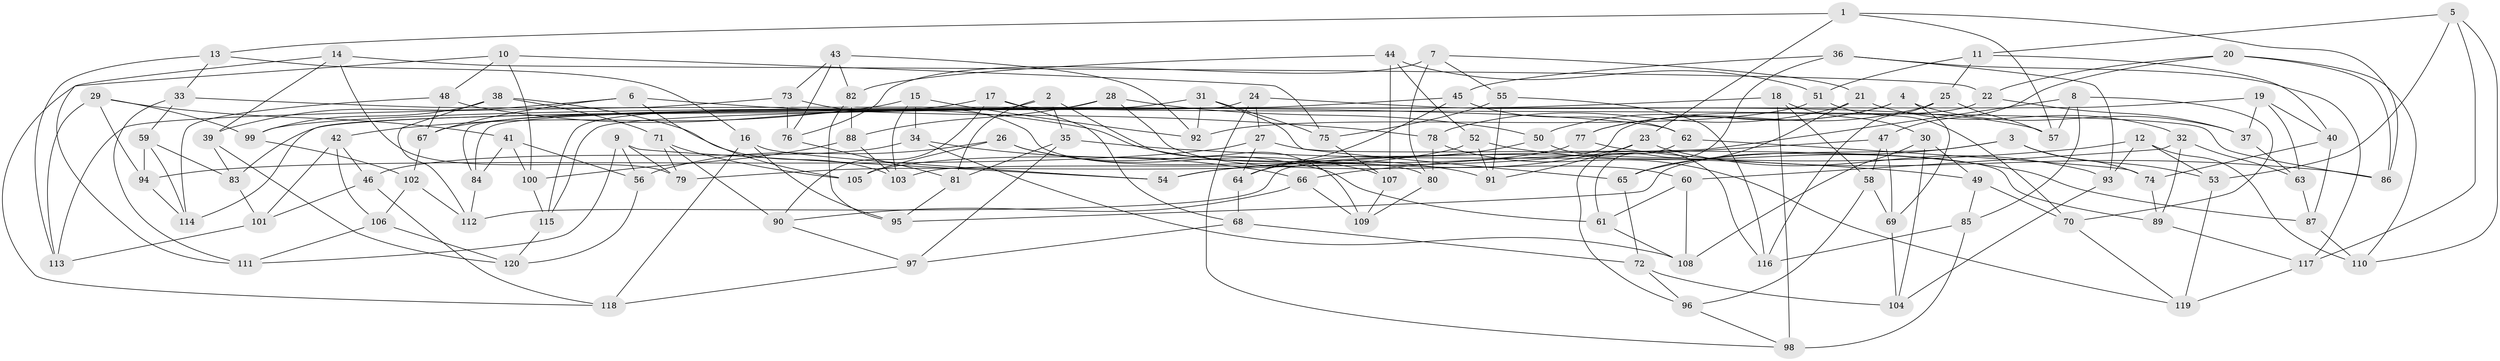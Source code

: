 // Generated by graph-tools (version 1.1) at 2025/26/03/09/25 03:26:50]
// undirected, 120 vertices, 240 edges
graph export_dot {
graph [start="1"]
  node [color=gray90,style=filled];
  1;
  2;
  3;
  4;
  5;
  6;
  7;
  8;
  9;
  10;
  11;
  12;
  13;
  14;
  15;
  16;
  17;
  18;
  19;
  20;
  21;
  22;
  23;
  24;
  25;
  26;
  27;
  28;
  29;
  30;
  31;
  32;
  33;
  34;
  35;
  36;
  37;
  38;
  39;
  40;
  41;
  42;
  43;
  44;
  45;
  46;
  47;
  48;
  49;
  50;
  51;
  52;
  53;
  54;
  55;
  56;
  57;
  58;
  59;
  60;
  61;
  62;
  63;
  64;
  65;
  66;
  67;
  68;
  69;
  70;
  71;
  72;
  73;
  74;
  75;
  76;
  77;
  78;
  79;
  80;
  81;
  82;
  83;
  84;
  85;
  86;
  87;
  88;
  89;
  90;
  91;
  92;
  93;
  94;
  95;
  96;
  97;
  98;
  99;
  100;
  101;
  102;
  103;
  104;
  105;
  106;
  107;
  108;
  109;
  110;
  111;
  112;
  113;
  114;
  115;
  116;
  117;
  118;
  119;
  120;
  1 -- 13;
  1 -- 86;
  1 -- 57;
  1 -- 23;
  2 -- 115;
  2 -- 35;
  2 -- 81;
  2 -- 109;
  3 -- 53;
  3 -- 95;
  3 -- 74;
  3 -- 65;
  4 -- 50;
  4 -- 77;
  4 -- 69;
  4 -- 37;
  5 -- 11;
  5 -- 53;
  5 -- 117;
  5 -- 110;
  6 -- 105;
  6 -- 67;
  6 -- 78;
  6 -- 39;
  7 -- 21;
  7 -- 80;
  7 -- 55;
  7 -- 76;
  8 -- 112;
  8 -- 57;
  8 -- 85;
  8 -- 70;
  9 -- 111;
  9 -- 79;
  9 -- 54;
  9 -- 56;
  10 -- 75;
  10 -- 118;
  10 -- 100;
  10 -- 48;
  11 -- 51;
  11 -- 40;
  11 -- 25;
  12 -- 53;
  12 -- 110;
  12 -- 93;
  12 -- 54;
  13 -- 113;
  13 -- 33;
  13 -- 16;
  14 -- 79;
  14 -- 22;
  14 -- 39;
  14 -- 111;
  15 -- 92;
  15 -- 34;
  15 -- 42;
  15 -- 103;
  16 -- 95;
  16 -- 54;
  16 -- 118;
  17 -- 68;
  17 -- 90;
  17 -- 67;
  17 -- 86;
  18 -- 58;
  18 -- 99;
  18 -- 98;
  18 -- 30;
  19 -- 63;
  19 -- 40;
  19 -- 37;
  19 -- 83;
  20 -- 86;
  20 -- 110;
  20 -- 22;
  20 -- 47;
  21 -- 78;
  21 -- 32;
  21 -- 65;
  22 -- 37;
  22 -- 103;
  23 -- 91;
  23 -- 93;
  23 -- 54;
  24 -- 84;
  24 -- 98;
  24 -- 57;
  24 -- 27;
  25 -- 77;
  25 -- 116;
  25 -- 57;
  26 -- 105;
  26 -- 56;
  26 -- 107;
  26 -- 61;
  27 -- 94;
  27 -- 64;
  27 -- 89;
  28 -- 50;
  28 -- 60;
  28 -- 84;
  28 -- 88;
  29 -- 94;
  29 -- 41;
  29 -- 113;
  29 -- 99;
  30 -- 108;
  30 -- 49;
  30 -- 104;
  31 -- 65;
  31 -- 114;
  31 -- 92;
  31 -- 75;
  32 -- 60;
  32 -- 89;
  32 -- 63;
  33 -- 59;
  33 -- 111;
  33 -- 62;
  34 -- 46;
  34 -- 108;
  34 -- 66;
  35 -- 97;
  35 -- 49;
  35 -- 81;
  36 -- 93;
  36 -- 45;
  36 -- 61;
  36 -- 117;
  37 -- 63;
  38 -- 99;
  38 -- 112;
  38 -- 103;
  38 -- 71;
  39 -- 83;
  39 -- 120;
  40 -- 74;
  40 -- 87;
  41 -- 84;
  41 -- 100;
  41 -- 56;
  42 -- 46;
  42 -- 101;
  42 -- 106;
  43 -- 82;
  43 -- 92;
  43 -- 73;
  43 -- 76;
  44 -- 82;
  44 -- 52;
  44 -- 51;
  44 -- 107;
  45 -- 115;
  45 -- 64;
  45 -- 62;
  46 -- 101;
  46 -- 118;
  47 -- 69;
  47 -- 58;
  47 -- 66;
  48 -- 67;
  48 -- 91;
  48 -- 114;
  49 -- 85;
  49 -- 70;
  50 -- 116;
  50 -- 64;
  51 -- 70;
  51 -- 92;
  52 -- 79;
  52 -- 91;
  52 -- 87;
  53 -- 119;
  55 -- 75;
  55 -- 116;
  55 -- 91;
  56 -- 120;
  58 -- 96;
  58 -- 69;
  59 -- 94;
  59 -- 114;
  59 -- 83;
  60 -- 61;
  60 -- 108;
  61 -- 108;
  62 -- 74;
  62 -- 96;
  63 -- 87;
  64 -- 68;
  65 -- 72;
  66 -- 90;
  66 -- 109;
  67 -- 102;
  68 -- 72;
  68 -- 97;
  69 -- 104;
  70 -- 119;
  71 -- 90;
  71 -- 105;
  71 -- 79;
  72 -- 96;
  72 -- 104;
  73 -- 113;
  73 -- 80;
  73 -- 76;
  74 -- 89;
  75 -- 107;
  76 -- 81;
  77 -- 86;
  77 -- 105;
  78 -- 119;
  78 -- 80;
  80 -- 109;
  81 -- 95;
  82 -- 95;
  82 -- 88;
  83 -- 101;
  84 -- 112;
  85 -- 98;
  85 -- 116;
  87 -- 110;
  88 -- 103;
  88 -- 100;
  89 -- 117;
  90 -- 97;
  93 -- 104;
  94 -- 114;
  96 -- 98;
  97 -- 118;
  99 -- 102;
  100 -- 115;
  101 -- 113;
  102 -- 106;
  102 -- 112;
  106 -- 111;
  106 -- 120;
  107 -- 109;
  115 -- 120;
  117 -- 119;
}
